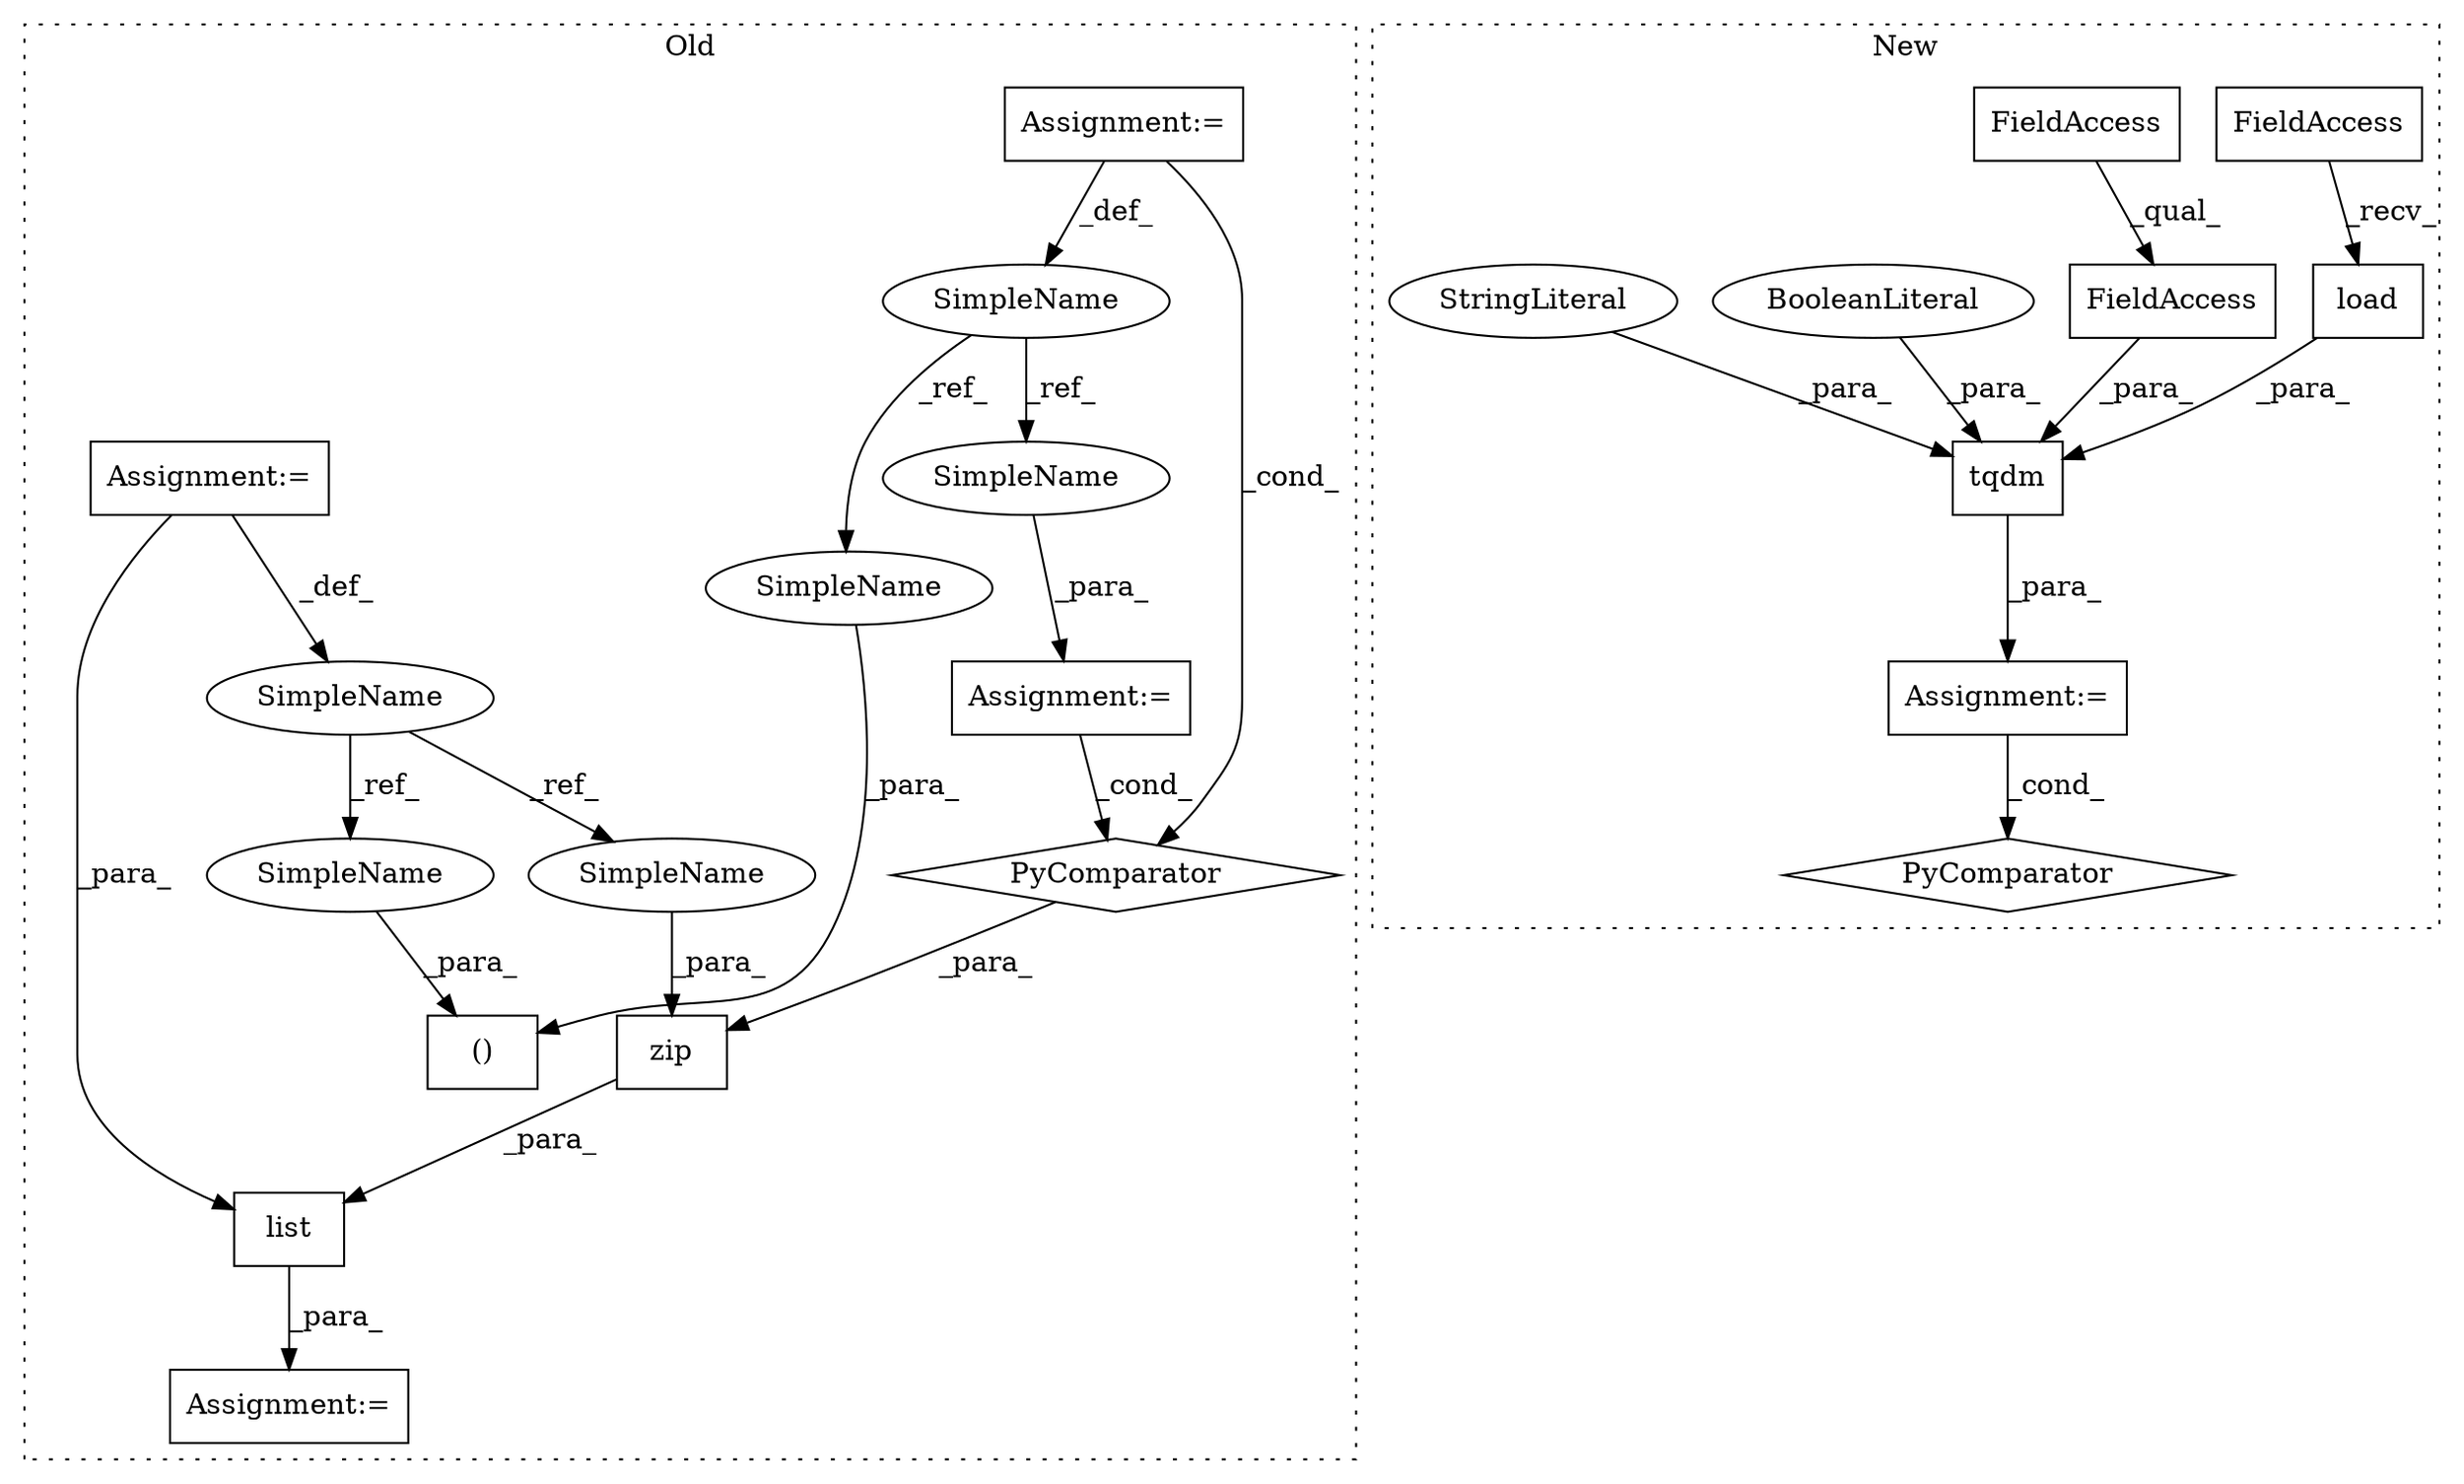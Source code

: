 digraph G {
subgraph cluster0 {
1 [label="zip" a="32" s="13162,13197" l="4,1" shape="box"];
3 [label="Assignment:=" a="7" s="13006" l="28" shape="box"];
4 [label="Assignment:=" a="7" s="13050" l="1" shape="box"];
5 [label="PyComparator" a="113" s="13006" l="28" shape="diamond"];
6 [label="Assignment:=" a="7" s="12567" l="10" shape="box"];
7 [label="()" a="106" s="12646" l="36" shape="box"];
9 [label="SimpleName" a="42" s="12427" l="13" shape="ellipse"];
10 [label="SimpleName" a="42" s="12567" l="10" shape="ellipse"];
11 [label="list" a="32" s="13051,13213" l="14,-3" shape="box"];
18 [label="Assignment:=" a="7" s="12427" l="13" shape="box"];
20 [label="SimpleName" a="42" s="13015" l="10" shape="ellipse"];
21 [label="SimpleName" a="42" s="12672" l="10" shape="ellipse"];
22 [label="SimpleName" a="42" s="13166" l="13" shape="ellipse"];
23 [label="SimpleName" a="42" s="12646" l="13" shape="ellipse"];
label = "Old";
style="dotted";
}
subgraph cluster1 {
2 [label="tqdm" a="32" s="12397,12471" l="5,1" shape="box"];
8 [label="BooleanLiteral" a="9" s="12466" l="5" shape="ellipse"];
12 [label="StringLiteral" a="45" s="12422" l="24" shape="ellipse"];
13 [label="PyComparator" a="113" s="12390" l="91" shape="diamond"];
14 [label="load" a="32" s="12415" l="6" shape="box"];
15 [label="FieldAccess" a="22" s="12447" l="18" shape="box"];
16 [label="FieldAccess" a="22" s="12402" l="12" shape="box"];
17 [label="FieldAccess" a="22" s="12447" l="12" shape="box"];
19 [label="Assignment:=" a="7" s="12390" l="91" shape="box"];
label = "New";
style="dotted";
}
1 -> 11 [label="_para_"];
2 -> 19 [label="_para_"];
3 -> 5 [label="_cond_"];
5 -> 1 [label="_para_"];
6 -> 5 [label="_cond_"];
6 -> 10 [label="_def_"];
8 -> 2 [label="_para_"];
9 -> 23 [label="_ref_"];
9 -> 22 [label="_ref_"];
10 -> 20 [label="_ref_"];
10 -> 21 [label="_ref_"];
11 -> 4 [label="_para_"];
12 -> 2 [label="_para_"];
14 -> 2 [label="_para_"];
15 -> 2 [label="_para_"];
16 -> 14 [label="_recv_"];
17 -> 15 [label="_qual_"];
18 -> 11 [label="_para_"];
18 -> 9 [label="_def_"];
19 -> 13 [label="_cond_"];
20 -> 3 [label="_para_"];
21 -> 7 [label="_para_"];
22 -> 1 [label="_para_"];
23 -> 7 [label="_para_"];
}